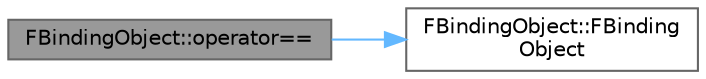 digraph "FBindingObject::operator=="
{
 // INTERACTIVE_SVG=YES
 // LATEX_PDF_SIZE
  bgcolor="transparent";
  edge [fontname=Helvetica,fontsize=10,labelfontname=Helvetica,labelfontsize=10];
  node [fontname=Helvetica,fontsize=10,shape=box,height=0.2,width=0.4];
  rankdir="LR";
  Node1 [id="Node000001",label="FBindingObject::operator==",height=0.2,width=0.4,color="gray40", fillcolor="grey60", style="filled", fontcolor="black",tooltip=" "];
  Node1 -> Node2 [id="edge1_Node000001_Node000002",color="steelblue1",style="solid",tooltip=" "];
  Node2 [id="Node000002",label="FBindingObject::FBinding\lObject",height=0.2,width=0.4,color="grey40", fillcolor="white", style="filled",URL="$dc/da7/classFBindingObject.html#a854d7c6ffa8d996785e66cff7df5086e",tooltip=" "];
}
